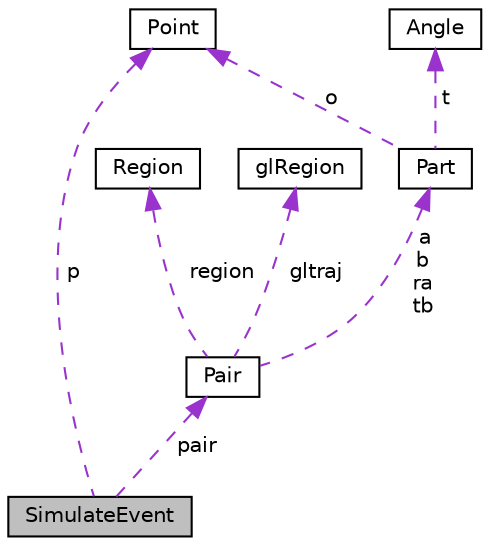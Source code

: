 digraph "SimulateEvent"
{
 // LATEX_PDF_SIZE
  edge [fontname="Helvetica",fontsize="10",labelfontname="Helvetica",labelfontsize="10"];
  node [fontname="Helvetica",fontsize="10",shape=record];
  Node1 [label="SimulateEvent",height=0.2,width=0.4,color="black", fillcolor="grey75", style="filled", fontcolor="black",tooltip=" "];
  Node2 -> Node1 [dir="back",color="darkorchid3",fontsize="10",style="dashed",label=" pair" ,fontname="Helvetica"];
  Node2 [label="Pair",height=0.2,width=0.4,color="black", fillcolor="white", style="filled",URL="$d2/d49/class_pair.html",tooltip=" "];
  Node3 -> Node2 [dir="back",color="darkorchid3",fontsize="10",style="dashed",label=" a\nb\nra\ntb" ,fontname="Helvetica"];
  Node3 [label="Part",height=0.2,width=0.4,color="black", fillcolor="white", style="filled",URL="$db/d16/class_part.html",tooltip=" "];
  Node4 -> Node3 [dir="back",color="darkorchid3",fontsize="10",style="dashed",label=" t" ,fontname="Helvetica"];
  Node4 [label="Angle",height=0.2,width=0.4,color="black", fillcolor="white", style="filled",URL="$d2/d39/class_angle.html",tooltip=" "];
  Node5 -> Node3 [dir="back",color="darkorchid3",fontsize="10",style="dashed",label=" o" ,fontname="Helvetica"];
  Node5 [label="Point",height=0.2,width=0.4,color="black", fillcolor="white", style="filled",URL="$d0/d69/class_point.html",tooltip=" "];
  Node6 -> Node2 [dir="back",color="darkorchid3",fontsize="10",style="dashed",label=" region" ,fontname="Helvetica"];
  Node6 [label="Region",height=0.2,width=0.4,color="black", fillcolor="white", style="filled",URL="$df/d6c/class_region.html",tooltip=" "];
  Node7 -> Node2 [dir="back",color="darkorchid3",fontsize="10",style="dashed",label=" gltraj" ,fontname="Helvetica"];
  Node7 [label="glRegion",height=0.2,width=0.4,color="black", fillcolor="white", style="filled",URL="$d1/dd0/classgl_region.html",tooltip=" "];
  Node5 -> Node1 [dir="back",color="darkorchid3",fontsize="10",style="dashed",label=" p" ,fontname="Helvetica"];
}
